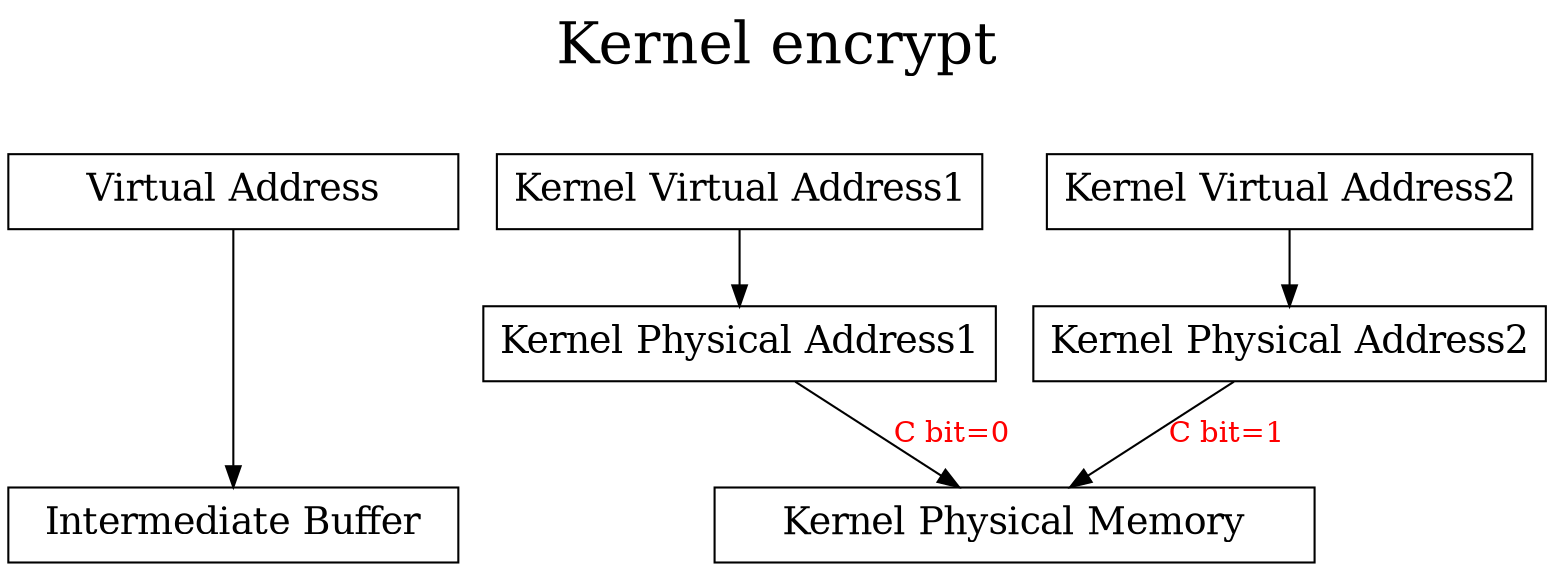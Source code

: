 digraph smp{
	node[shape = box; fontsize = 18; width = 3];
	label = "Kernel encrypt\n "; fontsize = 28; labelloc = t;
	ranksep = 0.5;

	vbf1[label = "Virtual Address"];
	bf1[label = "Intermediate Buffer"];
	vbf1 -> bf1[minlen=2];

	va1[label = "Kernel Virtual Address1"];
	va2[label = "Kernel Virtual Address2"];	
	pa1[label = "Kernel Physical Address1"];
	pa2[label = "Kernel Physical Address2"];
	pm1[label = "Kernel Physical Memory"; width=4];

	va1 -> pa1; pa1 -> pm1[label = "C bit=0"; fontcolor = red];
	va2 -> pa2; pa2 -> pm1[label = "C bit=1"; fontcolor = red];

}